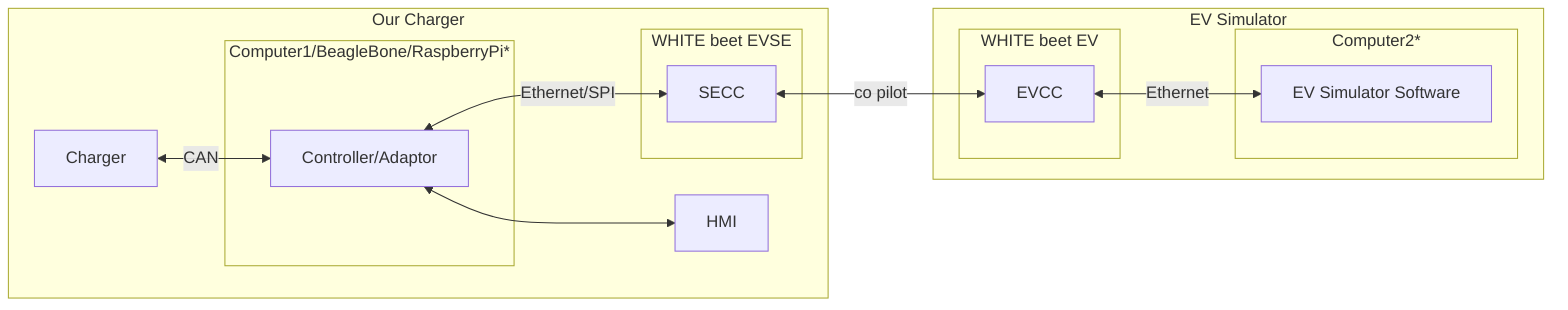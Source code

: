 flowchart LR

    subgraph Our Charger
    Charger
    
    subgraph WHITE beet EVSE
        direction TB
        SECC
    end
    

    subgraph Computer1/BeagleBone/RaspberryPi*
        direction TB
        CA
    end

    CA <--> HMI

    end

    subgraph EV Simulator

    subgraph WHITE beet EV
        direction TB
        EVCC
    end

    subgraph Computer2*
        direction TB
        EV
    end

    end


    Charger <-- CAN --> CA[Controller/Adaptor] <-->|Ethernet/SPI| SECC <-->|co pilot| EVCC <-->|Ethernet| EV["EV Simulator Software"]
    direction TB